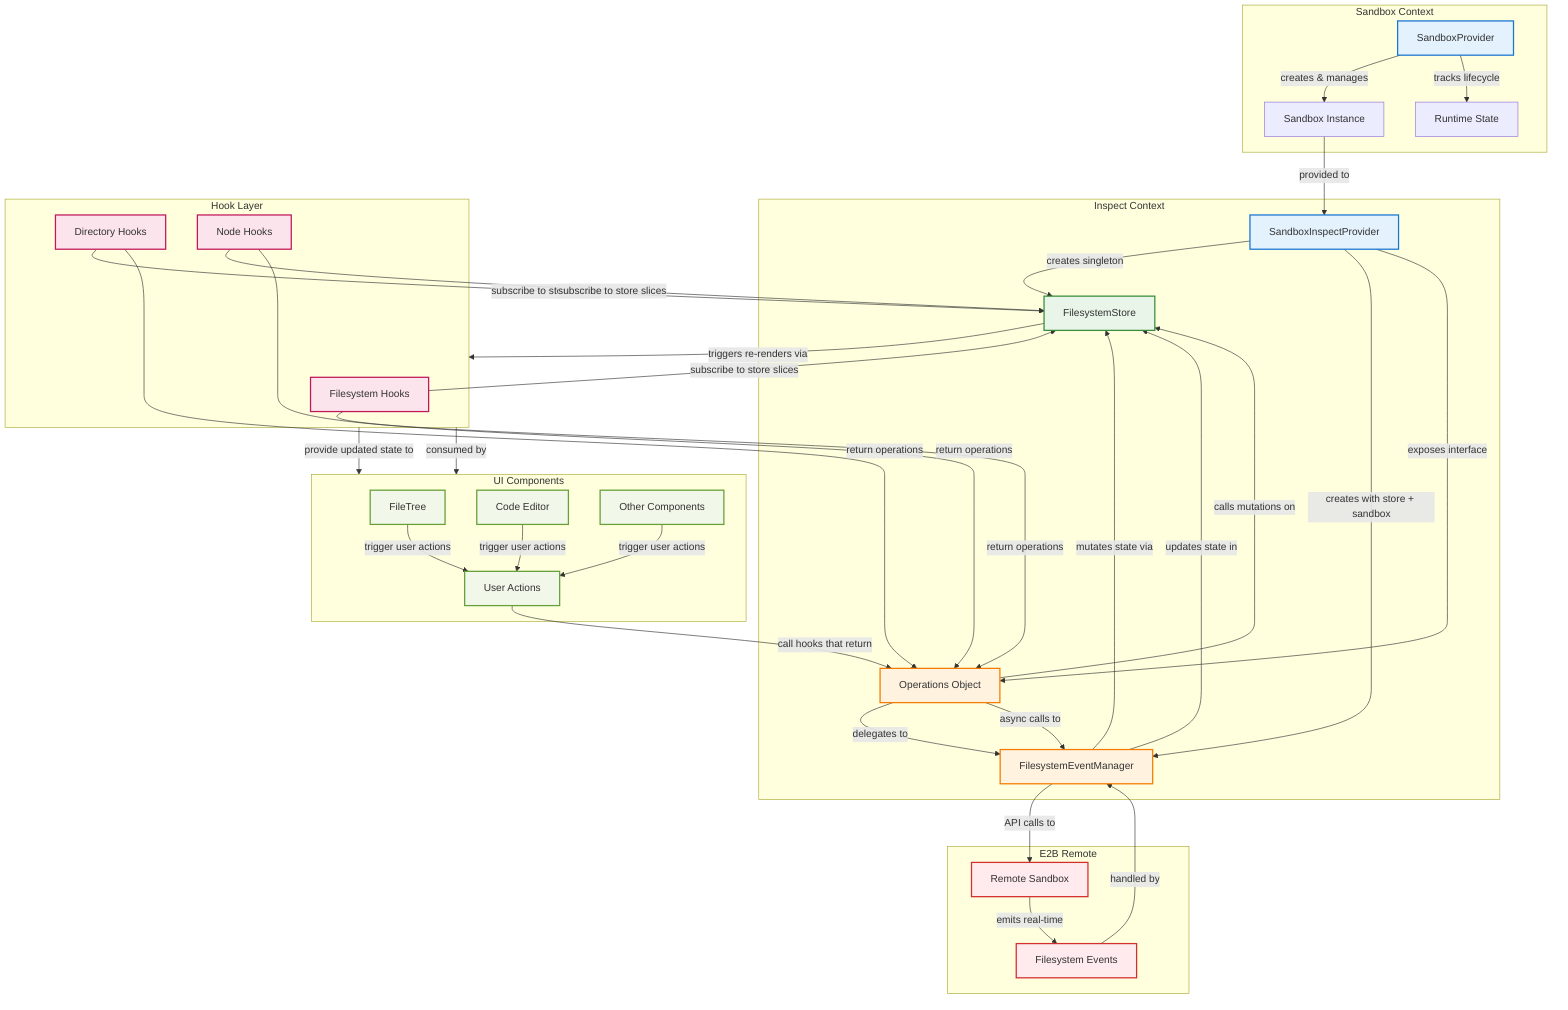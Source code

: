 flowchart TD
subgraph SANDBOX_CONTEXT["Sandbox Context"]
    direction TB
    SANDBOX_PROVIDER["SandboxProvider"]
    SANDBOX_INSTANCE["Sandbox Instance"]
    SANDBOX_STATE["Runtime State"]

    SANDBOX_PROVIDER -- "creates & manages" --> SANDBOX_INSTANCE
    SANDBOX_PROVIDER -- "tracks lifecycle" --> SANDBOX_STATE
end

subgraph INSPECT_CONTEXT["Inspect Context"]
    direction TB
    INSPECT_PROVIDER["SandboxInspectProvider"]
    FILESYSTEM_STORE["FilesystemStore"]
    EVENT_MANAGER["FilesystemEventManager"]
    OPERATIONS["Operations Object"]

    INSPECT_PROVIDER -- "creates singleton" --> FILESYSTEM_STORE
    INSPECT_PROVIDER -- "creates with store + sandbox" --> EVENT_MANAGER
    INSPECT_PROVIDER -- "exposes interface" --> OPERATIONS
    EVENT_MANAGER -- "mutates state via" --> FILESYSTEM_STORE
    OPERATIONS -- "delegates to" --> EVENT_MANAGER
    OPERATIONS -- "calls mutations on" --> FILESYSTEM_STORE
end

subgraph HOOKS["Hook Layer"]
    direction TB
    FILESYSTEM_HOOKS["Filesystem Hooks"]
    DIRECTORY_HOOKS["Directory Hooks"]
    NODE_HOOKS["Node Hooks"]

    FILESYSTEM_HOOKS -- "subscribe to store slices" --> FILESYSTEM_STORE
    DIRECTORY_HOOKS -- "subscribe to store slices" --> FILESYSTEM_STORE
    NODE_HOOKS -- "subscribe to store slices" --> FILESYSTEM_STORE

    FILESYSTEM_HOOKS -- "return operations" --> OPERATIONS
    DIRECTORY_HOOKS -- "return operations" --> OPERATIONS
    NODE_HOOKS -- "return operations" --> OPERATIONS
end

subgraph UI_COMPONENTS["UI Components"]
    direction LR
    FILE_TREE["FileTree"]
    CODE_EDITOR["Code Editor"]
    OTHER_UI["Other Components"]

    FILE_TREE -- "trigger user actions" --> USER_ACTIONS["User Actions"]
    CODE_EDITOR -- "trigger user actions" --> USER_ACTIONS
    OTHER_UI -- "trigger user actions" --> USER_ACTIONS
end

subgraph E2B_REMOTE["E2B Remote"]
    REMOTE_SANDBOX["Remote Sandbox"]
    FS_EVENTS["Filesystem Events"]

    REMOTE_SANDBOX -- "emits real-time" --> FS_EVENTS
end

%% Context Dependencies
SANDBOX_INSTANCE -- "provided to" --> INSPECT_PROVIDER

%% Data Flow: User Actions
USER_ACTIONS -- "call hooks that return" --> OPERATIONS
OPERATIONS -- "async calls to" --> EVENT_MANAGER
EVENT_MANAGER -- "API calls to" --> REMOTE_SANDBOX

%% Data Flow: Remote Events
FS_EVENTS -- "handled by" --> EVENT_MANAGER
EVENT_MANAGER -- "updates state in" --> FILESYSTEM_STORE
FILESYSTEM_STORE -- "triggers re-renders via" --> HOOKS
HOOKS -- "provide updated state to" --> UI_COMPONENTS

%% Hook Integration
HOOKS -- "consumed by" --> UI_COMPONENTS

%% Styling
classDef contextClass fill:#E3F2FD,stroke:#1976D2,stroke-width:2px
classDef storeClass fill:#E8F5E8,stroke:#388E3C,stroke-width:2px
classDef managerClass fill:#FFF3E0,stroke:#F57C00,stroke-width:2px
classDef hooksClass fill:#FCE4EC,stroke:#C2185B,stroke-width:2px
classDef uiClass fill:#F1F8E9,stroke:#689F38,stroke-width:2px
classDef remoteClass fill:#FFEBEE,stroke:#D32F2F,stroke-width:2px

class SANDBOX_PROVIDER,INSPECT_PROVIDER contextClass
class FILESYSTEM_STORE storeClass
class EVENT_MANAGER,OPERATIONS managerClass
class FILESYSTEM_HOOKS,DIRECTORY_HOOKS,NODE_HOOKS hooksClass
class FILE_TREE,CODE_EDITOR,OTHER_UI,USER_ACTIONS uiClass
class REMOTE_SANDBOX,FS_EVENTS remoteClass